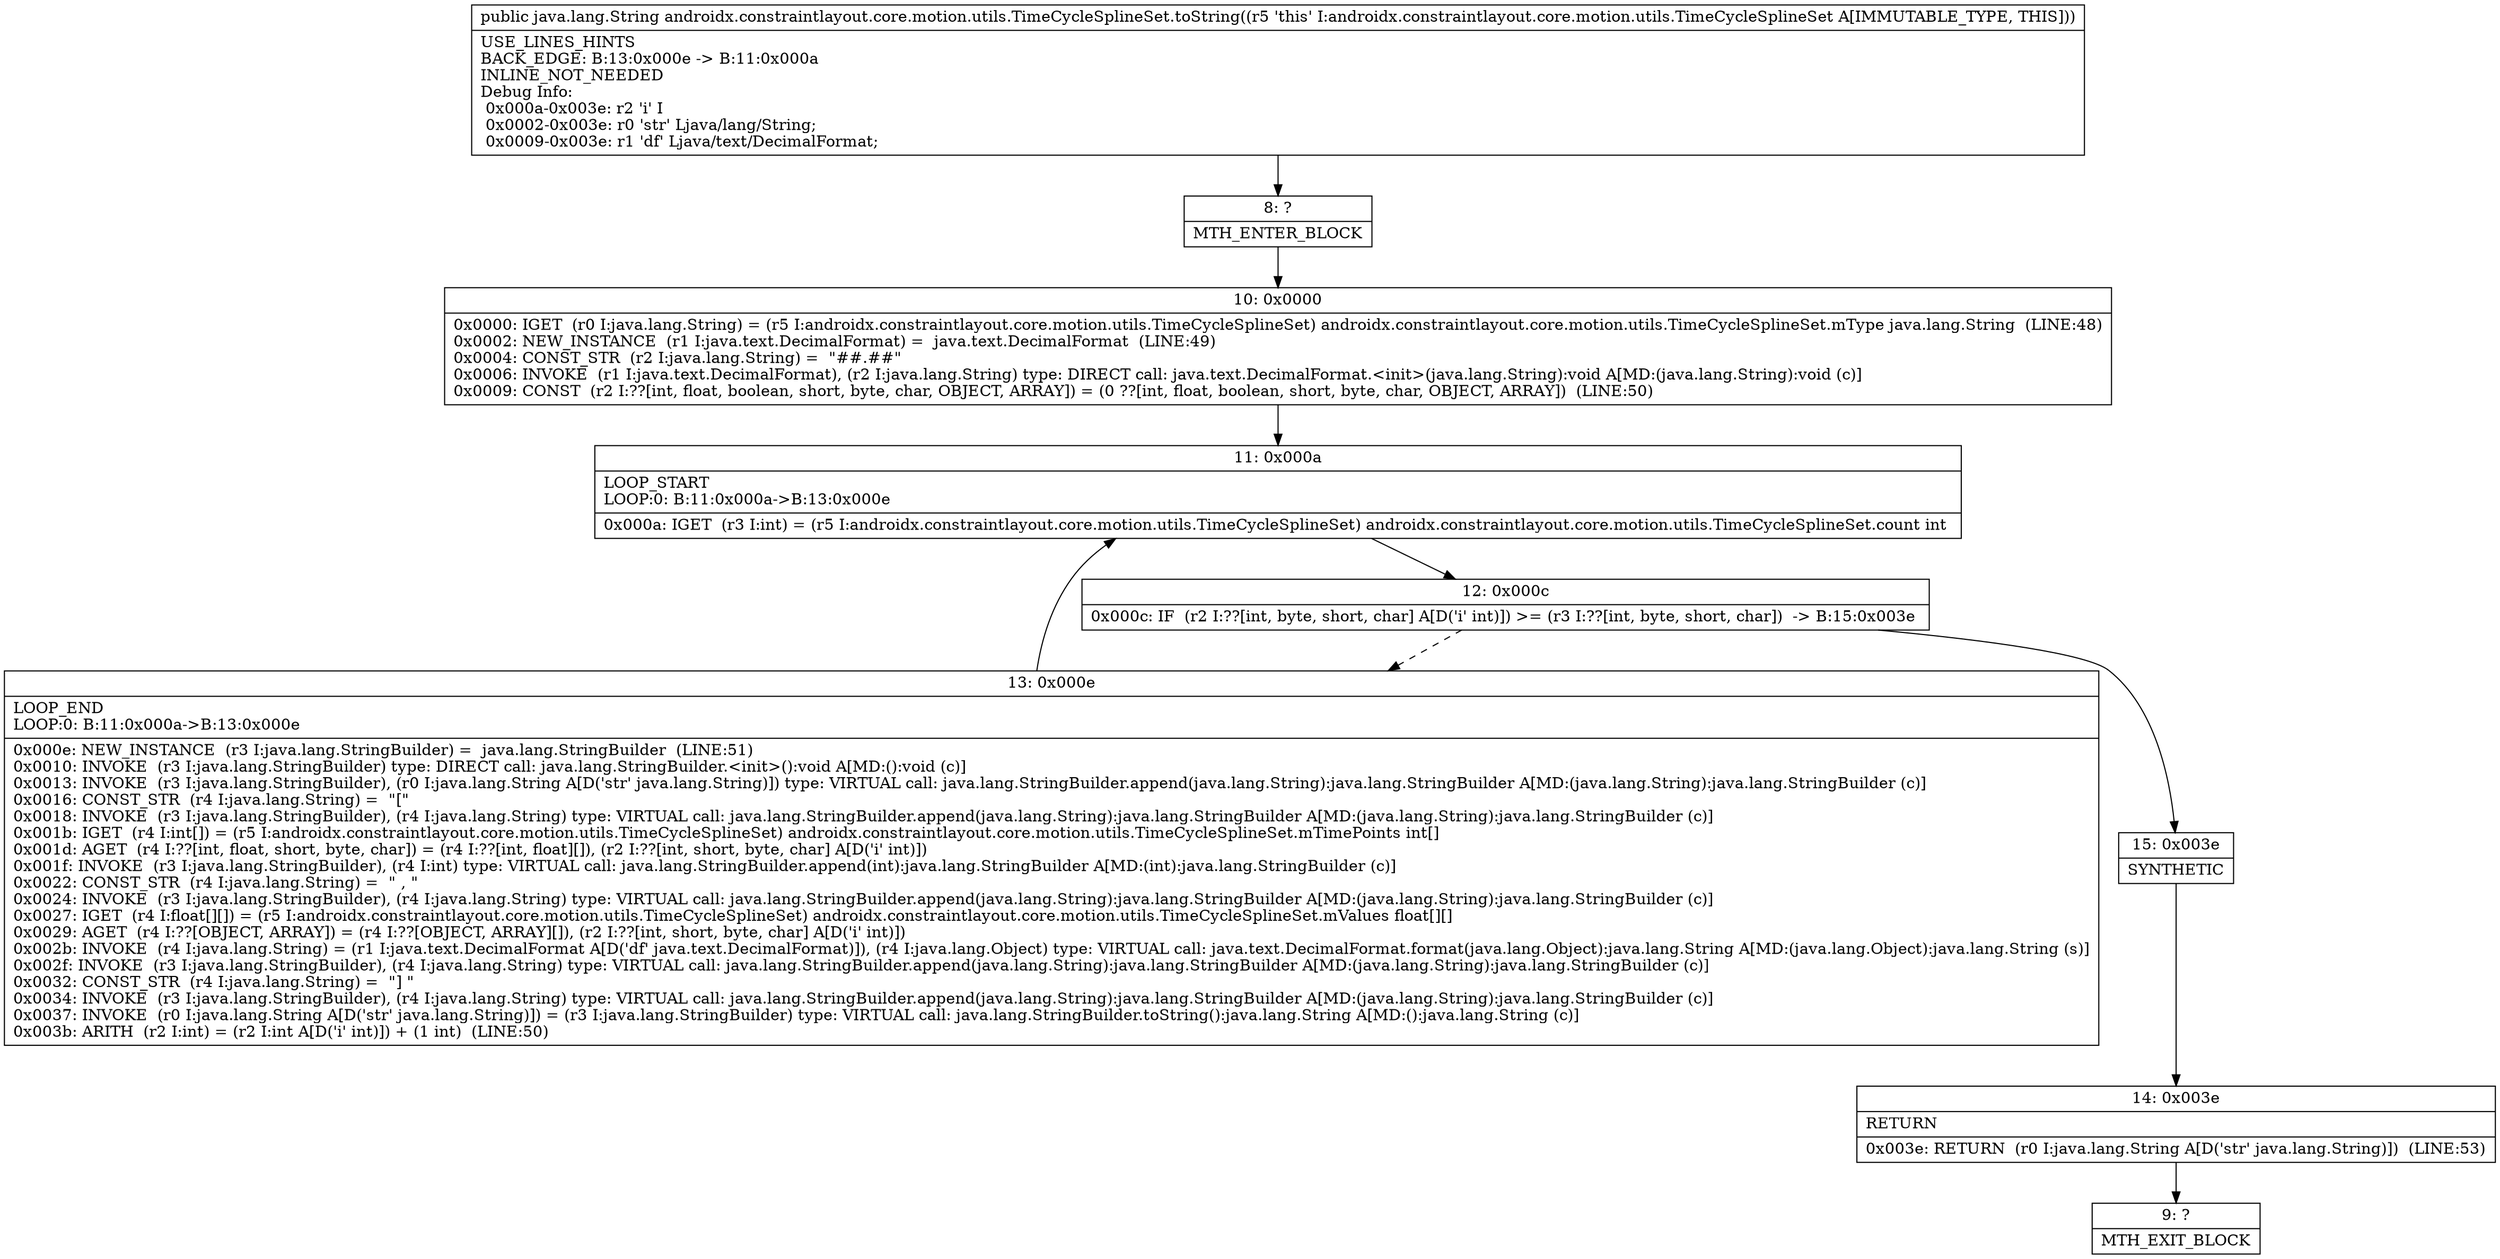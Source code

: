 digraph "CFG forandroidx.constraintlayout.core.motion.utils.TimeCycleSplineSet.toString()Ljava\/lang\/String;" {
Node_8 [shape=record,label="{8\:\ ?|MTH_ENTER_BLOCK\l}"];
Node_10 [shape=record,label="{10\:\ 0x0000|0x0000: IGET  (r0 I:java.lang.String) = (r5 I:androidx.constraintlayout.core.motion.utils.TimeCycleSplineSet) androidx.constraintlayout.core.motion.utils.TimeCycleSplineSet.mType java.lang.String  (LINE:48)\l0x0002: NEW_INSTANCE  (r1 I:java.text.DecimalFormat) =  java.text.DecimalFormat  (LINE:49)\l0x0004: CONST_STR  (r2 I:java.lang.String) =  \"##.##\" \l0x0006: INVOKE  (r1 I:java.text.DecimalFormat), (r2 I:java.lang.String) type: DIRECT call: java.text.DecimalFormat.\<init\>(java.lang.String):void A[MD:(java.lang.String):void (c)]\l0x0009: CONST  (r2 I:??[int, float, boolean, short, byte, char, OBJECT, ARRAY]) = (0 ??[int, float, boolean, short, byte, char, OBJECT, ARRAY])  (LINE:50)\l}"];
Node_11 [shape=record,label="{11\:\ 0x000a|LOOP_START\lLOOP:0: B:11:0x000a\-\>B:13:0x000e\l|0x000a: IGET  (r3 I:int) = (r5 I:androidx.constraintlayout.core.motion.utils.TimeCycleSplineSet) androidx.constraintlayout.core.motion.utils.TimeCycleSplineSet.count int \l}"];
Node_12 [shape=record,label="{12\:\ 0x000c|0x000c: IF  (r2 I:??[int, byte, short, char] A[D('i' int)]) \>= (r3 I:??[int, byte, short, char])  \-\> B:15:0x003e \l}"];
Node_13 [shape=record,label="{13\:\ 0x000e|LOOP_END\lLOOP:0: B:11:0x000a\-\>B:13:0x000e\l|0x000e: NEW_INSTANCE  (r3 I:java.lang.StringBuilder) =  java.lang.StringBuilder  (LINE:51)\l0x0010: INVOKE  (r3 I:java.lang.StringBuilder) type: DIRECT call: java.lang.StringBuilder.\<init\>():void A[MD:():void (c)]\l0x0013: INVOKE  (r3 I:java.lang.StringBuilder), (r0 I:java.lang.String A[D('str' java.lang.String)]) type: VIRTUAL call: java.lang.StringBuilder.append(java.lang.String):java.lang.StringBuilder A[MD:(java.lang.String):java.lang.StringBuilder (c)]\l0x0016: CONST_STR  (r4 I:java.lang.String) =  \"[\" \l0x0018: INVOKE  (r3 I:java.lang.StringBuilder), (r4 I:java.lang.String) type: VIRTUAL call: java.lang.StringBuilder.append(java.lang.String):java.lang.StringBuilder A[MD:(java.lang.String):java.lang.StringBuilder (c)]\l0x001b: IGET  (r4 I:int[]) = (r5 I:androidx.constraintlayout.core.motion.utils.TimeCycleSplineSet) androidx.constraintlayout.core.motion.utils.TimeCycleSplineSet.mTimePoints int[] \l0x001d: AGET  (r4 I:??[int, float, short, byte, char]) = (r4 I:??[int, float][]), (r2 I:??[int, short, byte, char] A[D('i' int)]) \l0x001f: INVOKE  (r3 I:java.lang.StringBuilder), (r4 I:int) type: VIRTUAL call: java.lang.StringBuilder.append(int):java.lang.StringBuilder A[MD:(int):java.lang.StringBuilder (c)]\l0x0022: CONST_STR  (r4 I:java.lang.String) =  \" , \" \l0x0024: INVOKE  (r3 I:java.lang.StringBuilder), (r4 I:java.lang.String) type: VIRTUAL call: java.lang.StringBuilder.append(java.lang.String):java.lang.StringBuilder A[MD:(java.lang.String):java.lang.StringBuilder (c)]\l0x0027: IGET  (r4 I:float[][]) = (r5 I:androidx.constraintlayout.core.motion.utils.TimeCycleSplineSet) androidx.constraintlayout.core.motion.utils.TimeCycleSplineSet.mValues float[][] \l0x0029: AGET  (r4 I:??[OBJECT, ARRAY]) = (r4 I:??[OBJECT, ARRAY][]), (r2 I:??[int, short, byte, char] A[D('i' int)]) \l0x002b: INVOKE  (r4 I:java.lang.String) = (r1 I:java.text.DecimalFormat A[D('df' java.text.DecimalFormat)]), (r4 I:java.lang.Object) type: VIRTUAL call: java.text.DecimalFormat.format(java.lang.Object):java.lang.String A[MD:(java.lang.Object):java.lang.String (s)]\l0x002f: INVOKE  (r3 I:java.lang.StringBuilder), (r4 I:java.lang.String) type: VIRTUAL call: java.lang.StringBuilder.append(java.lang.String):java.lang.StringBuilder A[MD:(java.lang.String):java.lang.StringBuilder (c)]\l0x0032: CONST_STR  (r4 I:java.lang.String) =  \"] \" \l0x0034: INVOKE  (r3 I:java.lang.StringBuilder), (r4 I:java.lang.String) type: VIRTUAL call: java.lang.StringBuilder.append(java.lang.String):java.lang.StringBuilder A[MD:(java.lang.String):java.lang.StringBuilder (c)]\l0x0037: INVOKE  (r0 I:java.lang.String A[D('str' java.lang.String)]) = (r3 I:java.lang.StringBuilder) type: VIRTUAL call: java.lang.StringBuilder.toString():java.lang.String A[MD:():java.lang.String (c)]\l0x003b: ARITH  (r2 I:int) = (r2 I:int A[D('i' int)]) + (1 int)  (LINE:50)\l}"];
Node_15 [shape=record,label="{15\:\ 0x003e|SYNTHETIC\l}"];
Node_14 [shape=record,label="{14\:\ 0x003e|RETURN\l|0x003e: RETURN  (r0 I:java.lang.String A[D('str' java.lang.String)])  (LINE:53)\l}"];
Node_9 [shape=record,label="{9\:\ ?|MTH_EXIT_BLOCK\l}"];
MethodNode[shape=record,label="{public java.lang.String androidx.constraintlayout.core.motion.utils.TimeCycleSplineSet.toString((r5 'this' I:androidx.constraintlayout.core.motion.utils.TimeCycleSplineSet A[IMMUTABLE_TYPE, THIS]))  | USE_LINES_HINTS\lBACK_EDGE: B:13:0x000e \-\> B:11:0x000a\lINLINE_NOT_NEEDED\lDebug Info:\l  0x000a\-0x003e: r2 'i' I\l  0x0002\-0x003e: r0 'str' Ljava\/lang\/String;\l  0x0009\-0x003e: r1 'df' Ljava\/text\/DecimalFormat;\l}"];
MethodNode -> Node_8;Node_8 -> Node_10;
Node_10 -> Node_11;
Node_11 -> Node_12;
Node_12 -> Node_13[style=dashed];
Node_12 -> Node_15;
Node_13 -> Node_11;
Node_15 -> Node_14;
Node_14 -> Node_9;
}

